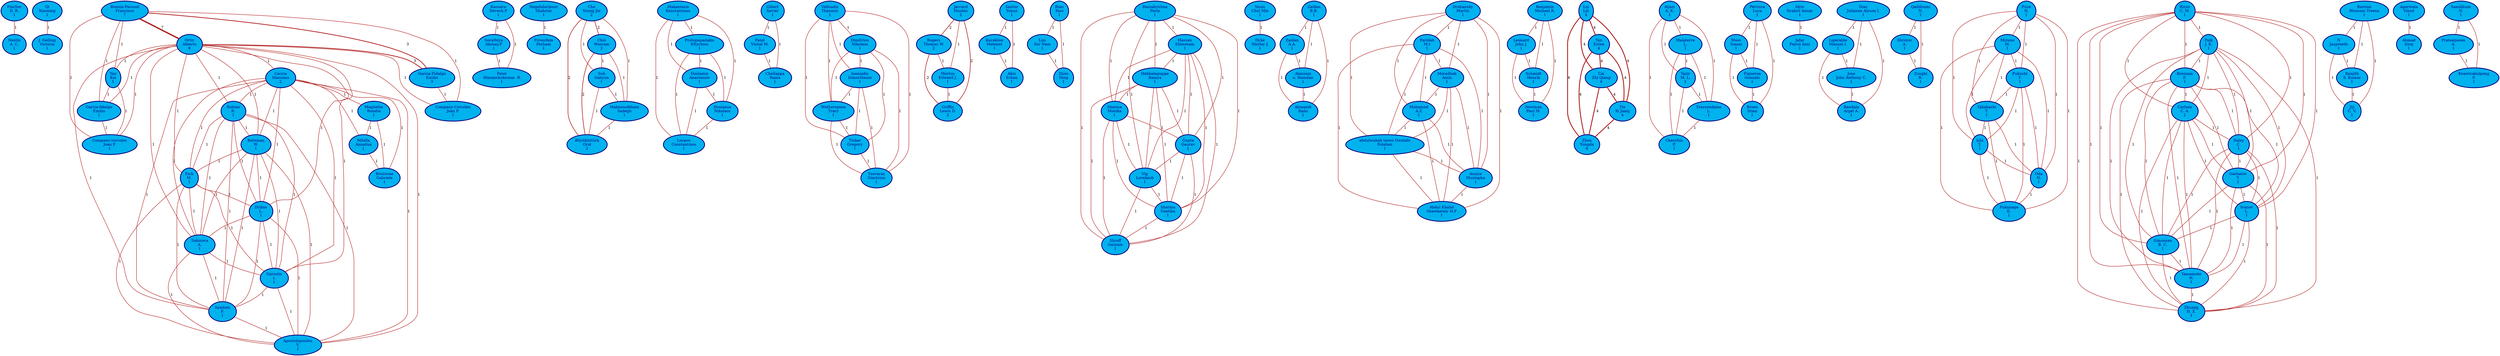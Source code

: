 graph "" {
	graph [colorscheme=X11,
		splines=True,
		style=filled
	];
	node [color=navy,
		fillcolor=deepskyblue2,
		fontcolor=navy,
		label="\N",
		penwidth=3,
		style=filled
	];
	1	 [label="Fincher&#92;nD. R.&#92;n1"];
	2	 [label="Nestle&#92;nA. C.&#92;n1"];
	1 -- 2	 [color=firebrick,
		dir=none,
		label=1,
		penwidth=1.5714285714285714,
		weigth=1];
	3	 [label="Qi&#92;nXiaoning&#92;n1"];
	4	 [label="J. Gelling&#92;nVictoria&#92;n1"];
	3 -- 4	 [color=firebrick,
		dir=none,
		label=1,
		penwidth=1.5714285714285714,
		weigth=1];
	5	 [label="Bonnin-Pascual&#92;nFrancisco&#92;n7"];
	6	 [label="Ortiz&#92;nAlberto&#92;n8"];
	5 -- 6	 [color=firebrick,
		dir=none,
		label=7,
		penwidth=5.0,
		weigth=7];
	65	 [label="Yao&#92;nKai&#92;n1"];
	5 -- 65	 [color=firebrick,
		dir=none,
		label=1,
		penwidth=1.5714285714285714,
		weigth=1];
	66	 [label="Garcia-fidalgo&#92;nEmilio&#92;n1"];
	5 -- 66	 [color=firebrick,
		dir=none,
		label=1,
		penwidth=1.5714285714285714,
		weigth=1];
	67	 [label="Company-corcoles&#92;nJoan P.&#92;n1"];
	5 -- 67	 [color=firebrick,
		dir=none,
		label=1,
		penwidth=1.5714285714285714,
		weigth=1];
	79	 [label="Garcia-Fidalgo&#92;nEmilio&#92;n3"];
	5 -- 79	 [color=firebrick,
		dir=none,
		label=3,
		penwidth=2.7142857142857144,
		weigth=3];
	80	 [label="Company-Corcoles&#92;nJoan P.&#92;n1"];
	5 -- 80	 [color=firebrick,
		dir=none,
		label=1,
		penwidth=1.5714285714285714,
		weigth=1];
	10	 [label="Caccia&#92;nMassimo&#92;n2"];
	6 -- 10	 [color=firebrick,
		dir=none,
		label=1,
		penwidth=1.5714285714285714,
		weigth=1];
	11	 [label="Robino&#92;nR.&#92;n1"];
	6 -- 11	 [color=firebrick,
		dir=none,
		label=1,
		penwidth=1.5714285714285714,
		weigth=1];
	12	 [label="Bateman&#92;nW.&#92;n1"];
	6 -- 12	 [color=firebrick,
		dir=none,
		label=1,
		penwidth=1.5714285714285714,
		weigth=1];
	13	 [label="Eich&#92;nM.&#92;n1"];
	6 -- 13	 [color=firebrick,
		dir=none,
		label=1,
		penwidth=1.5714285714285714,
		weigth=1];
	14	 [label="Drikos&#92;nL.&#92;n1"];
	6 -- 14	 [color=firebrick,
		dir=none,
		label=1,
		penwidth=1.5714285714285714,
		weigth=1];
	15	 [label="Todorova&#92;nA.&#92;n1"];
	6 -- 15	 [color=firebrick,
		dir=none,
		label=1,
		penwidth=1.5714285714285714,
		weigth=1];
	16	 [label="Gaviotis&#92;nI.&#92;n1"];
	6 -- 16	 [color=firebrick,
		dir=none,
		label=1,
		penwidth=1.5714285714285714,
		weigth=1];
	17	 [label="Spadoni&#92;nF.&#92;n1"];
	6 -- 17	 [color=firebrick,
		dir=none,
		label=1,
		penwidth=1.5714285714285714,
		weigth=1];
	18	 [label="Apostolopoulou&#92;nV.&#92;n1"];
	6 -- 18	 [color=firebrick,
		dir=none,
		label=1,
		penwidth=1.5714285714285714,
		weigth=1];
	6 -- 65	 [color=firebrick,
		dir=none,
		label=1,
		penwidth=1.5714285714285714,
		weigth=1];
	6 -- 66	 [color=firebrick,
		dir=none,
		label=1,
		penwidth=1.5714285714285714,
		weigth=1];
	6 -- 67	 [color=firebrick,
		dir=none,
		label=1,
		penwidth=1.5714285714285714,
		weigth=1];
	6 -- 79	 [color=firebrick,
		dir=none,
		label=3,
		penwidth=2.7142857142857144,
		weigth=3];
	6 -- 80	 [color=firebrick,
		dir=none,
		label=1,
		penwidth=1.5714285714285714,
		weigth=1];
	7	 [label="Kansara&#92;nDevesh.P&#92;n1"];
	8	 [label="Sorathiya&#92;nAkshay.P&#92;n1"];
	7 -- 8	 [color=firebrick,
		dir=none,
		label=1,
		penwidth=1.5714285714285714,
		weigth=1];
	9	 [label="Patel&#92;nHimanshukumar .R&#92;n1"];
	7 -- 9	 [color=firebrick,
		dir=none,
		label=1,
		penwidth=1.5714285714285714,
		weigth=1];
	8 -- 9	 [color=firebrick,
		dir=none,
		label=1,
		penwidth=1.5714285714285714,
		weigth=1];
	10 -- 11	 [color=firebrick,
		dir=none,
		label=1,
		penwidth=1.5714285714285714,
		weigth=1];
	10 -- 12	 [color=firebrick,
		dir=none,
		label=1,
		penwidth=1.5714285714285714,
		weigth=1];
	10 -- 13	 [color=firebrick,
		dir=none,
		label=1,
		penwidth=1.5714285714285714,
		weigth=1];
	10 -- 14	 [color=firebrick,
		dir=none,
		label=1,
		penwidth=1.5714285714285714,
		weigth=1];
	10 -- 15	 [color=firebrick,
		dir=none,
		label=1,
		penwidth=1.5714285714285714,
		weigth=1];
	10 -- 16	 [color=firebrick,
		dir=none,
		label=1,
		penwidth=1.5714285714285714,
		weigth=1];
	10 -- 17	 [color=firebrick,
		dir=none,
		label=1,
		penwidth=1.5714285714285714,
		weigth=1];
	10 -- 18	 [color=firebrick,
		dir=none,
		label=1,
		penwidth=1.5714285714285714,
		weigth=1];
	91	 [label="Maglietta&#92;nRosalia&#92;n1"];
	10 -- 91	 [color=firebrick,
		dir=none,
		label=1,
		penwidth=1.5714285714285714,
		weigth=1];
	92	 [label="Milella&#92;nAnnalisa&#92;n1"];
	10 -- 92	 [color=firebrick,
		dir=none,
		label=1,
		penwidth=1.5714285714285714,
		weigth=1];
	93	 [label="Bruzzone&#92;nGabriele&#92;n1"];
	10 -- 93	 [color=firebrick,
		dir=none,
		label=1,
		penwidth=1.5714285714285714,
		weigth=1];
	11 -- 12	 [color=firebrick,
		dir=none,
		label=1,
		penwidth=1.5714285714285714,
		weigth=1];
	11 -- 13	 [color=firebrick,
		dir=none,
		label=1,
		penwidth=1.5714285714285714,
		weigth=1];
	11 -- 14	 [color=firebrick,
		dir=none,
		label=1,
		penwidth=1.5714285714285714,
		weigth=1];
	11 -- 15	 [color=firebrick,
		dir=none,
		label=1,
		penwidth=1.5714285714285714,
		weigth=1];
	11 -- 16	 [color=firebrick,
		dir=none,
		label=1,
		penwidth=1.5714285714285714,
		weigth=1];
	11 -- 17	 [color=firebrick,
		dir=none,
		label=1,
		penwidth=1.5714285714285714,
		weigth=1];
	11 -- 18	 [color=firebrick,
		dir=none,
		label=1,
		penwidth=1.5714285714285714,
		weigth=1];
	12 -- 13	 [color=firebrick,
		dir=none,
		label=1,
		penwidth=1.5714285714285714,
		weigth=1];
	12 -- 14	 [color=firebrick,
		dir=none,
		label=1,
		penwidth=1.5714285714285714,
		weigth=1];
	12 -- 15	 [color=firebrick,
		dir=none,
		label=1,
		penwidth=1.5714285714285714,
		weigth=1];
	12 -- 16	 [color=firebrick,
		dir=none,
		label=1,
		penwidth=1.5714285714285714,
		weigth=1];
	12 -- 17	 [color=firebrick,
		dir=none,
		label=1,
		penwidth=1.5714285714285714,
		weigth=1];
	12 -- 18	 [color=firebrick,
		dir=none,
		label=1,
		penwidth=1.5714285714285714,
		weigth=1];
	13 -- 14	 [color=firebrick,
		dir=none,
		label=1,
		penwidth=1.5714285714285714,
		weigth=1];
	13 -- 15	 [color=firebrick,
		dir=none,
		label=1,
		penwidth=1.5714285714285714,
		weigth=1];
	13 -- 16	 [color=firebrick,
		dir=none,
		label=1,
		penwidth=1.5714285714285714,
		weigth=1];
	13 -- 17	 [color=firebrick,
		dir=none,
		label=1,
		penwidth=1.5714285714285714,
		weigth=1];
	13 -- 18	 [color=firebrick,
		dir=none,
		label=1,
		penwidth=1.5714285714285714,
		weigth=1];
	14 -- 15	 [color=firebrick,
		dir=none,
		label=1,
		penwidth=1.5714285714285714,
		weigth=1];
	14 -- 16	 [color=firebrick,
		dir=none,
		label=1,
		penwidth=1.5714285714285714,
		weigth=1];
	14 -- 17	 [color=firebrick,
		dir=none,
		label=1,
		penwidth=1.5714285714285714,
		weigth=1];
	14 -- 18	 [color=firebrick,
		dir=none,
		label=1,
		penwidth=1.5714285714285714,
		weigth=1];
	15 -- 16	 [color=firebrick,
		dir=none,
		label=1,
		penwidth=1.5714285714285714,
		weigth=1];
	15 -- 17	 [color=firebrick,
		dir=none,
		label=1,
		penwidth=1.5714285714285714,
		weigth=1];
	15 -- 18	 [color=firebrick,
		dir=none,
		label=1,
		penwidth=1.5714285714285714,
		weigth=1];
	16 -- 17	 [color=firebrick,
		dir=none,
		label=1,
		penwidth=1.5714285714285714,
		weigth=1];
	16 -- 18	 [color=firebrick,
		dir=none,
		label=1,
		penwidth=1.5714285714285714,
		weigth=1];
	17 -- 18	 [color=firebrick,
		dir=none,
		label=1,
		penwidth=1.5714285714285714,
		weigth=1];
	19	 [label="Negahdaripour&#92;nShahriar&#92;n1"];
	20	 [label="Firoozfam&#92;nPezham&#92;n1"];
	19 -- 20	 [color=firebrick,
		dir=none,
		label=1,
		penwidth=1.5714285714285714,
		weigth=1];
	21	 [label="Cha&#92;nYoung Jin&#92;n2"];
	22	 [label="Choi&#92;nWooram&#92;n2"];
	21 -- 22	 [color=firebrick,
		dir=none,
		label=2,
		penwidth=2.142857142857143,
		weigth=2];
	23	 [label="Suh&#92;nGahyun&#92;n1"];
	21 -- 23	 [color=firebrick,
		dir=none,
		label=1,
		penwidth=1.5714285714285714,
		weigth=1];
	24	 [label="Mahmoudkhani&#92;nSadegh&#92;n1"];
	21 -- 24	 [color=firebrick,
		dir=none,
		label=1,
		penwidth=1.5714285714285714,
		weigth=1];
	25	 [label="Büyüköztürk&#92;nOral&#92;n2"];
	21 -- 25	 [color=firebrick,
		dir=none,
		label=2,
		penwidth=2.142857142857143,
		weigth=2];
	22 -- 23	 [color=firebrick,
		dir=none,
		label=1,
		penwidth=1.5714285714285714,
		weigth=1];
	22 -- 24	 [color=firebrick,
		dir=none,
		label=1,
		penwidth=1.5714285714285714,
		weigth=1];
	22 -- 25	 [color=firebrick,
		dir=none,
		label=2,
		penwidth=2.142857142857143,
		weigth=2];
	23 -- 24	 [color=firebrick,
		dir=none,
		label=1,
		penwidth=1.5714285714285714,
		weigth=1];
	23 -- 25	 [color=firebrick,
		dir=none,
		label=1,
		penwidth=1.5714285714285714,
		weigth=1];
	24 -- 25	 [color=firebrick,
		dir=none,
		label=1,
		penwidth=1.5714285714285714,
		weigth=1];
	26	 [label="Makantasis&#92;nKonstantinos&#92;n1"];
	27	 [label="Protopapadakis&#92;nEftychios&#92;n1"];
	26 -- 27	 [color=firebrick,
		dir=none,
		label=1,
		penwidth=1.5714285714285714,
		weigth=1];
	28	 [label="Doulamis&#92;nAnastasios&#92;n1"];
	26 -- 28	 [color=firebrick,
		dir=none,
		label=1,
		penwidth=1.5714285714285714,
		weigth=1];
	29	 [label="Doulamis&#92;nNikolaos&#92;n1"];
	26 -- 29	 [color=firebrick,
		dir=none,
		label=1,
		penwidth=1.5714285714285714,
		weigth=1];
	30	 [label="Loupos&#92;nConstantinos&#92;n1"];
	26 -- 30	 [color=firebrick,
		dir=none,
		label=1,
		penwidth=1.5714285714285714,
		weigth=1];
	27 -- 28	 [color=firebrick,
		dir=none,
		label=1,
		penwidth=1.5714285714285714,
		weigth=1];
	27 -- 29	 [color=firebrick,
		dir=none,
		label=1,
		penwidth=1.5714285714285714,
		weigth=1];
	27 -- 30	 [color=firebrick,
		dir=none,
		label=1,
		penwidth=1.5714285714285714,
		weigth=1];
	28 -- 29	 [color=firebrick,
		dir=none,
		label=1,
		penwidth=1.5714285714285714,
		weigth=1];
	28 -- 30	 [color=firebrick,
		dir=none,
		label=1,
		penwidth=1.5714285714285714,
		weigth=1];
	29 -- 30	 [color=firebrick,
		dir=none,
		label=1,
		penwidth=1.5714285714285714,
		weigth=1];
	31	 [label="Gibert&#92;nXavier&#92;n1"];
	32	 [label="Patel&#92;nVishal M.&#92;n1"];
	31 -- 32	 [color=firebrick,
		dir=none,
		label=1,
		penwidth=1.5714285714285714,
		weigth=1];
	33	 [label="Chellappa&#92;nRama&#92;n1"];
	31 -- 33	 [color=firebrick,
		dir=none,
		label=1,
		penwidth=1.5714285714285714,
		weigth=1];
	32 -- 33	 [color=firebrick,
		dir=none,
		label=1,
		penwidth=1.5714285714285714,
		weigth=1];
	34	 [label="Vafeiadis&#92;nThanasis&#92;n1"];
	35	 [label="Dimitriou&#92;nNikolaos&#92;n1"];
	34 -- 35	 [color=firebrick,
		dir=none,
		label=1,
		penwidth=1.5714285714285714,
		weigth=1];
	36	 [label="Ioannidis&#92;nDimosthenis&#92;n1"];
	34 -- 36	 [color=firebrick,
		dir=none,
		label=1,
		penwidth=1.5714285714285714,
		weigth=1];
	37	 [label="Wotherspoon&#92;nTracy&#92;n1"];
	34 -- 37	 [color=firebrick,
		dir=none,
		label=1,
		penwidth=1.5714285714285714,
		weigth=1];
	38	 [label="Tinker&#92;nGregory&#92;n1"];
	34 -- 38	 [color=firebrick,
		dir=none,
		label=1,
		penwidth=1.5714285714285714,
		weigth=1];
	39	 [label="Tzovaras&#92;nDimitrios&#92;n1"];
	34 -- 39	 [color=firebrick,
		dir=none,
		label=1,
		penwidth=1.5714285714285714,
		weigth=1];
	35 -- 36	 [color=firebrick,
		dir=none,
		label=1,
		penwidth=1.5714285714285714,
		weigth=1];
	35 -- 37	 [color=firebrick,
		dir=none,
		label=1,
		penwidth=1.5714285714285714,
		weigth=1];
	35 -- 38	 [color=firebrick,
		dir=none,
		label=1,
		penwidth=1.5714285714285714,
		weigth=1];
	35 -- 39	 [color=firebrick,
		dir=none,
		label=1,
		penwidth=1.5714285714285714,
		weigth=1];
	36 -- 37	 [color=firebrick,
		dir=none,
		label=1,
		penwidth=1.5714285714285714,
		weigth=1];
	36 -- 38	 [color=firebrick,
		dir=none,
		label=1,
		penwidth=1.5714285714285714,
		weigth=1];
	36 -- 39	 [color=firebrick,
		dir=none,
		label=1,
		penwidth=1.5714285714285714,
		weigth=1];
	37 -- 38	 [color=firebrick,
		dir=none,
		label=1,
		penwidth=1.5714285714285714,
		weigth=1];
	37 -- 39	 [color=firebrick,
		dir=none,
		label=1,
		penwidth=1.5714285714285714,
		weigth=1];
	38 -- 39	 [color=firebrick,
		dir=none,
		label=1,
		penwidth=1.5714285714285714,
		weigth=1];
	40	 [label="Jaccard&#92;nNicolas&#92;n2"];
	41	 [label="Rogers&#92;nThomas W.&#92;n2"];
	40 -- 41	 [color=firebrick,
		dir=none,
		label=2,
		penwidth=2.142857142857143,
		weigth=2];
	42	 [label="Morton&#92;nEdward J.&#92;n1"];
	40 -- 42	 [color=firebrick,
		dir=none,
		label=1,
		penwidth=1.5714285714285714,
		weigth=1];
	43	 [label="Griffin&#92;nLewis D.&#92;n2"];
	40 -- 43	 [color=firebrick,
		dir=none,
		label=2,
		penwidth=2.142857142857143,
		weigth=2];
	41 -- 42	 [color=firebrick,
		dir=none,
		label=1,
		penwidth=1.5714285714285714,
		weigth=1];
	41 -- 43	 [color=firebrick,
		dir=none,
		label=2,
		penwidth=2.142857142857143,
		weigth=2];
	42 -- 43	 [color=firebrick,
		dir=none,
		label=1,
		penwidth=1.5714285714285714,
		weigth=1];
	44	 [label="Santur&#92;nYunus&#92;n1"];
	45	 [label="Karaköse&#92;nMehmet&#92;n1"];
	44 -- 45	 [color=firebrick,
		dir=none,
		label=1,
		penwidth=1.5714285714285714,
		weigth=1];
	46	 [label="Akin&#92;nErhan&#92;n1"];
	44 -- 46	 [color=firebrick,
		dir=none,
		label=1,
		penwidth=1.5714285714285714,
		weigth=1];
	45 -- 46	 [color=firebrick,
		dir=none,
		label=1,
		penwidth=1.5714285714285714,
		weigth=1];
	48	 [label="Bian&#92;nXiao&#92;n1"];
	49	 [label="Lim&#92;nSer Nam&#92;n1"];
	48 -- 49	 [color=firebrick,
		dir=none,
		label=1,
		penwidth=1.5714285714285714,
		weigth=1];
	50	 [label="Zhou&#92;nNing&#92;n1"];
	48 -- 50	 [color=firebrick,
		dir=none,
		label=1,
		penwidth=1.5714285714285714,
		weigth=1];
	49 -- 50	 [color=firebrick,
		dir=none,
		label=1,
		penwidth=1.5714285714285714,
		weigth=1];
	51	 [label="Ramakrishna&#92;nPerla&#92;n1"];
	52	 [label="Hassan&#92;nEhtesham&#92;n1"];
	51 -- 52	 [color=firebrick,
		dir=none,
		label=1,
		penwidth=1.5714285714285714,
		weigth=1];
	53	 [label="Hebbalaguppe&#92;nRamya&#92;n1"];
	51 -- 53	 [color=firebrick,
		dir=none,
		label=1,
		penwidth=1.5714285714285714,
		weigth=1];
	54	 [label="Sharma&#92;nMonika&#92;n1"];
	51 -- 54	 [color=firebrick,
		dir=none,
		label=1,
		penwidth=1.5714285714285714,
		weigth=1];
	55	 [label="Gupta&#92;nGaurav&#92;n1"];
	51 -- 55	 [color=firebrick,
		dir=none,
		label=1,
		penwidth=1.5714285714285714,
		weigth=1];
	56	 [label="Vig&#92;nLovekesh&#92;n1"];
	51 -- 56	 [color=firebrick,
		dir=none,
		label=1,
		penwidth=1.5714285714285714,
		weigth=1];
	57	 [label="Sharma&#92;nGeetika&#92;n1"];
	51 -- 57	 [color=firebrick,
		dir=none,
		label=1,
		penwidth=1.5714285714285714,
		weigth=1];
	58	 [label="Shroff&#92;nGautam&#92;n1"];
	51 -- 58	 [color=firebrick,
		dir=none,
		label=1,
		penwidth=1.5714285714285714,
		weigth=1];
	52 -- 53	 [color=firebrick,
		dir=none,
		label=1,
		penwidth=1.5714285714285714,
		weigth=1];
	52 -- 54	 [color=firebrick,
		dir=none,
		label=1,
		penwidth=1.5714285714285714,
		weigth=1];
	52 -- 55	 [color=firebrick,
		dir=none,
		label=1,
		penwidth=1.5714285714285714,
		weigth=1];
	52 -- 56	 [color=firebrick,
		dir=none,
		label=1,
		penwidth=1.5714285714285714,
		weigth=1];
	52 -- 57	 [color=firebrick,
		dir=none,
		label=1,
		penwidth=1.5714285714285714,
		weigth=1];
	52 -- 58	 [color=firebrick,
		dir=none,
		label=1,
		penwidth=1.5714285714285714,
		weigth=1];
	53 -- 54	 [color=firebrick,
		dir=none,
		label=1,
		penwidth=1.5714285714285714,
		weigth=1];
	53 -- 55	 [color=firebrick,
		dir=none,
		label=1,
		penwidth=1.5714285714285714,
		weigth=1];
	53 -- 56	 [color=firebrick,
		dir=none,
		label=1,
		penwidth=1.5714285714285714,
		weigth=1];
	53 -- 57	 [color=firebrick,
		dir=none,
		label=1,
		penwidth=1.5714285714285714,
		weigth=1];
	53 -- 58	 [color=firebrick,
		dir=none,
		label=1,
		penwidth=1.5714285714285714,
		weigth=1];
	54 -- 55	 [color=firebrick,
		dir=none,
		label=1,
		penwidth=1.5714285714285714,
		weigth=1];
	54 -- 56	 [color=firebrick,
		dir=none,
		label=1,
		penwidth=1.5714285714285714,
		weigth=1];
	54 -- 57	 [color=firebrick,
		dir=none,
		label=1,
		penwidth=1.5714285714285714,
		weigth=1];
	54 -- 58	 [color=firebrick,
		dir=none,
		label=1,
		penwidth=1.5714285714285714,
		weigth=1];
	55 -- 56	 [color=firebrick,
		dir=none,
		label=1,
		penwidth=1.5714285714285714,
		weigth=1];
	55 -- 57	 [color=firebrick,
		dir=none,
		label=1,
		penwidth=1.5714285714285714,
		weigth=1];
	55 -- 58	 [color=firebrick,
		dir=none,
		label=1,
		penwidth=1.5714285714285714,
		weigth=1];
	56 -- 57	 [color=firebrick,
		dir=none,
		label=1,
		penwidth=1.5714285714285714,
		weigth=1];
	56 -- 58	 [color=firebrick,
		dir=none,
		label=1,
		penwidth=1.5714285714285714,
		weigth=1];
	57 -- 58	 [color=firebrick,
		dir=none,
		label=1,
		penwidth=1.5714285714285714,
		weigth=1];
	59	 [label="Yeum&#92;nChul Min&#92;n1"];
	60	 [label="Dyke&#92;nShirley J.&#92;n1"];
	59 -- 60	 [color=firebrick,
		dir=none,
		label=1,
		penwidth=1.5714285714285714,
		weigth=1];
	61	 [label="Zaidan&#92;nB.B.&#92;n1"];
	62	 [label="Zaidan&#92;nA.A.&#92;n1"];
	61 -- 62	 [color=firebrick,
		dir=none,
		label=1,
		penwidth=1.5714285714285714,
		weigth=1];
	63	 [label="Alanzani&#92;no. Hamdan&#92;n1"];
	61 -- 63	 [color=firebrick,
		dir=none,
		label=1,
		penwidth=1.5714285714285714,
		weigth=1];
	64	 [label="Alnaqeib&#92;nRami&#92;n1"];
	61 -- 64	 [color=firebrick,
		dir=none,
		label=1,
		penwidth=1.5714285714285714,
		weigth=1];
	62 -- 63	 [color=firebrick,
		dir=none,
		label=1,
		penwidth=1.5714285714285714,
		weigth=1];
	62 -- 64	 [color=firebrick,
		dir=none,
		label=1,
		penwidth=1.5714285714285714,
		weigth=1];
	63 -- 64	 [color=firebrick,
		dir=none,
		label=1,
		penwidth=1.5714285714285714,
		weigth=1];
	65 -- 66	 [color=firebrick,
		dir=none,
		label=1,
		penwidth=1.5714285714285714,
		weigth=1];
	65 -- 67	 [color=firebrick,
		dir=none,
		label=1,
		penwidth=1.5714285714285714,
		weigth=1];
	66 -- 67	 [color=firebrick,
		dir=none,
		label=1,
		penwidth=1.5714285714285714,
		weigth=1];
	68	 [label="Drahansky&#92;nMartin&#92;n1"];
	69	 [label="Paridah&#92;nM.t&#92;n1"];
	68 -- 69	 [color=firebrick,
		dir=none,
		label=1,
		penwidth=1.5714285714285714,
		weigth=1];
	70	 [label="Moradbak&#92;nAmin&#92;n1"];
	68 -- 70	 [color=firebrick,
		dir=none,
		label=1,
		penwidth=1.5714285714285714,
		weigth=1];
	71	 [label="Mohamed&#92;nA.Z&#92;n1"];
	68 -- 71	 [color=firebrick,
		dir=none,
		label=1,
		penwidth=1.5714285714285714,
		weigth=1];
	72	 [label="abdulwahab taiwo Owolabi&#92;nFolahan&#92;n1"];
	68 -- 72	 [color=firebrick,
		dir=none,
		label=1,
		penwidth=1.5714285714285714,
		weigth=1];
	73	 [label="Asniza&#92;nMustapha&#92;n1"];
	68 -- 73	 [color=firebrick,
		dir=none,
		label=1,
		penwidth=1.5714285714285714,
		weigth=1];
	74	 [label="Abdul Khalid&#92;nShawkataly H.P&#92;n1"];
	68 -- 74	 [color=firebrick,
		dir=none,
		label=1,
		penwidth=1.5714285714285714,
		weigth=1];
	69 -- 70	 [color=firebrick,
		dir=none,
		label=1,
		penwidth=1.5714285714285714,
		weigth=1];
	69 -- 71	 [color=firebrick,
		dir=none,
		label=1,
		penwidth=1.5714285714285714,
		weigth=1];
	69 -- 72	 [color=firebrick,
		dir=none,
		label=1,
		penwidth=1.5714285714285714,
		weigth=1];
	69 -- 73	 [color=firebrick,
		dir=none,
		label=1,
		penwidth=1.5714285714285714,
		weigth=1];
	69 -- 74	 [color=firebrick,
		dir=none,
		label=1,
		penwidth=1.5714285714285714,
		weigth=1];
	70 -- 71	 [color=firebrick,
		dir=none,
		label=1,
		penwidth=1.5714285714285714,
		weigth=1];
	70 -- 72	 [color=firebrick,
		dir=none,
		label=1,
		penwidth=1.5714285714285714,
		weigth=1];
	70 -- 73	 [color=firebrick,
		dir=none,
		label=1,
		penwidth=1.5714285714285714,
		weigth=1];
	70 -- 74	 [color=firebrick,
		dir=none,
		label=1,
		penwidth=1.5714285714285714,
		weigth=1];
	71 -- 72	 [color=firebrick,
		dir=none,
		label=1,
		penwidth=1.5714285714285714,
		weigth=1];
	71 -- 73	 [color=firebrick,
		dir=none,
		label=1,
		penwidth=1.5714285714285714,
		weigth=1];
	71 -- 74	 [color=firebrick,
		dir=none,
		label=1,
		penwidth=1.5714285714285714,
		weigth=1];
	72 -- 73	 [color=firebrick,
		dir=none,
		label=1,
		penwidth=1.5714285714285714,
		weigth=1];
	72 -- 74	 [color=firebrick,
		dir=none,
		label=1,
		penwidth=1.5714285714285714,
		weigth=1];
	73 -- 74	 [color=firebrick,
		dir=none,
		label=1,
		penwidth=1.5714285714285714,
		weigth=1];
	75	 [label="Benjamin&#92;nMichael R.&#92;n1"];
	76	 [label="Leonard&#92;nJohn J.&#92;n1"];
	75 -- 76	 [color=firebrick,
		dir=none,
		label=1,
		penwidth=1.5714285714285714,
		weigth=1];
	77	 [label="Schmidt&#92;nHenrik&#92;n1"];
	75 -- 77	 [color=firebrick,
		dir=none,
		label=1,
		penwidth=1.5714285714285714,
		weigth=1];
	78	 [label="Newman&#92;nPaul M.&#92;n1"];
	75 -- 78	 [color=firebrick,
		dir=none,
		label=1,
		penwidth=1.5714285714285714,
		weigth=1];
	76 -- 77	 [color=firebrick,
		dir=none,
		label=1,
		penwidth=1.5714285714285714,
		weigth=1];
	76 -- 78	 [color=firebrick,
		dir=none,
		label=1,
		penwidth=1.5714285714285714,
		weigth=1];
	77 -- 78	 [color=firebrick,
		dir=none,
		label=1,
		penwidth=1.5714285714285714,
		weigth=1];
	79 -- 80	 [color=firebrick,
		dir=none,
		label=1,
		penwidth=1.5714285714285714,
		weigth=1];
	81	 [label="Liu&#92;nLili&#92;n4"];
	82	 [label="Tan&#92;nEstee&#92;n4"];
	81 -- 82	 [color=firebrick,
		dir=none,
		label=4,
		penwidth=3.2857142857142856,
		weigth=4];
	83	 [label="Cai&#92;nZhi Qiang&#92;n4"];
	81 -- 83	 [color=firebrick,
		dir=none,
		label=4,
		penwidth=3.2857142857142856,
		weigth=4];
	84	 [label="Yin&#92;nXi Jiang&#92;n4"];
	81 -- 84	 [color=firebrick,
		dir=none,
		label=4,
		penwidth=3.2857142857142856,
		weigth=4];
	85	 [label="Zhen&#92;nYongda&#92;n4"];
	81 -- 85	 [color=firebrick,
		dir=none,
		label=4,
		penwidth=3.2857142857142856,
		weigth=4];
	82 -- 83	 [color=firebrick,
		dir=none,
		label=4,
		penwidth=3.2857142857142856,
		weigth=4];
	82 -- 84	 [color=firebrick,
		dir=none,
		label=4,
		penwidth=3.2857142857142856,
		weigth=4];
	82 -- 85	 [color=firebrick,
		dir=none,
		label=4,
		penwidth=3.2857142857142856,
		weigth=4];
	83 -- 84	 [color=firebrick,
		dir=none,
		label=4,
		penwidth=3.2857142857142856,
		weigth=4];
	83 -- 85	 [color=firebrick,
		dir=none,
		label=4,
		penwidth=3.2857142857142856,
		weigth=4];
	84 -- 85	 [color=firebrick,
		dir=none,
		label=4,
		penwidth=3.2857142857142856,
		weigth=4];
	86	 [label="Aijazi&#92;nA. K.&#92;n1"];
	87	 [label="Malaterre&#92;nL.&#92;n1"];
	86 -- 87	 [color=firebrick,
		dir=none,
		label=1,
		penwidth=1.5714285714285714,
		weigth=1];
	88	 [label="Tazir&#92;nM. L.&#92;n1"];
	86 -- 88	 [color=firebrick,
		dir=none,
		label=1,
		penwidth=1.5714285714285714,
		weigth=1];
	89	 [label="Trassoudaine&#92;nL.&#92;n1"];
	86 -- 89	 [color=firebrick,
		dir=none,
		label=1,
		penwidth=1.5714285714285714,
		weigth=1];
	90	 [label="Checchin&#92;nP.&#92;n1"];
	86 -- 90	 [color=firebrick,
		dir=none,
		label=1,
		penwidth=1.5714285714285714,
		weigth=1];
	87 -- 88	 [color=firebrick,
		dir=none,
		label=1,
		penwidth=1.5714285714285714,
		weigth=1];
	87 -- 89	 [color=firebrick,
		dir=none,
		label=1,
		penwidth=1.5714285714285714,
		weigth=1];
	87 -- 90	 [color=firebrick,
		dir=none,
		label=1,
		penwidth=1.5714285714285714,
		weigth=1];
	88 -- 89	 [color=firebrick,
		dir=none,
		label=1,
		penwidth=1.5714285714285714,
		weigth=1];
	88 -- 90	 [color=firebrick,
		dir=none,
		label=1,
		penwidth=1.5714285714285714,
		weigth=1];
	89 -- 90	 [color=firebrick,
		dir=none,
		label=1,
		penwidth=1.5714285714285714,
		weigth=1];
	91 -- 92	 [color=firebrick,
		dir=none,
		label=1,
		penwidth=1.5714285714285714,
		weigth=1];
	91 -- 93	 [color=firebrick,
		dir=none,
		label=1,
		penwidth=1.5714285714285714,
		weigth=1];
	92 -- 93	 [color=firebrick,
		dir=none,
		label=1,
		penwidth=1.5714285714285714,
		weigth=1];
	94	 [label="Petricca&#92;nLuca&#92;n1"];
	95	 [label="Moss&#92;nTomas&#92;n1"];
	94 -- 95	 [color=firebrick,
		dir=none,
		label=1,
		penwidth=1.5714285714285714,
		weigth=1];
	96	 [label="Figueroa&#92;nGonzalo&#92;n1"];
	94 -- 96	 [color=firebrick,
		dir=none,
		label=1,
		penwidth=1.5714285714285714,
		weigth=1];
	97	 [label="Broen&#92;nStian&#92;n1"];
	94 -- 97	 [color=firebrick,
		dir=none,
		label=1,
		penwidth=1.5714285714285714,
		weigth=1];
	95 -- 96	 [color=firebrick,
		dir=none,
		label=1,
		penwidth=1.5714285714285714,
		weigth=1];
	95 -- 97	 [color=firebrick,
		dir=none,
		label=1,
		penwidth=1.5714285714285714,
		weigth=1];
	96 -- 97	 [color=firebrick,
		dir=none,
		label=1,
		penwidth=1.5714285714285714,
		weigth=1];
	98	 [label="Idris&#92;nSyahril Anuar&#92;n1"];
	99	 [label="Jafar&#92;nFairul Azni&#92;n1"];
	98 -- 99	 [color=firebrick,
		dir=none,
		label=1,
		penwidth=1.5714285714285714,
		weigth=1];
	100	 [label="Diaz&#92;nJulianne Alyson I.&#92;n1"];
	101	 [label="Ligeralde&#92;nManuel I.&#92;n1"];
	100 -- 101	 [color=firebrick,
		dir=none,
		label=1,
		penwidth=1.5714285714285714,
		weigth=1];
	102	 [label="Jose&#92;nJohn Anthony C.&#92;n1"];
	100 -- 102	 [color=firebrick,
		dir=none,
		label=1,
		penwidth=1.5714285714285714,
		weigth=1];
	103	 [label="Bandala&#92;nArgel A.&#92;n1"];
	100 -- 103	 [color=firebrick,
		dir=none,
		label=1,
		penwidth=1.5714285714285714,
		weigth=1];
	101 -- 102	 [color=firebrick,
		dir=none,
		label=1,
		penwidth=1.5714285714285714,
		weigth=1];
	101 -- 103	 [color=firebrick,
		dir=none,
		label=1,
		penwidth=1.5714285714285714,
		weigth=1];
	102 -- 103	 [color=firebrick,
		dir=none,
		label=1,
		penwidth=1.5714285714285714,
		weigth=1];
	104	 [label="Qaddoumi&#92;nN.&#92;n1"];
	105	 [label="Shroyer&#92;nA.&#92;n1"];
	104 -- 105	 [color=firebrick,
		dir=none,
		label=1,
		penwidth=1.5714285714285714,
		weigth=1];
	106	 [label="Zoughi&#92;nR.&#92;n1"];
	104 -- 106	 [color=firebrick,
		dir=none,
		label=1,
		penwidth=1.5714285714285714,
		weigth=1];
	105 -- 106	 [color=firebrick,
		dir=none,
		label=1,
		penwidth=1.5714285714285714,
		weigth=1];
	108	 [label="Fuse&#92;nN.&#92;n1"];
	109	 [label="Mizuno&#92;nM.&#92;n1"];
	108 -- 109	 [color=firebrick,
		dir=none,
		label=1,
		penwidth=1.5714285714285714,
		weigth=1];
	110	 [label="Fukuchi&#92;nT.&#92;n1"];
	108 -- 110	 [color=firebrick,
		dir=none,
		label=1,
		penwidth=1.5714285714285714,
		weigth=1];
	111	 [label="Takahashi&#92;nT.&#92;n1"];
	108 -- 111	 [color=firebrick,
		dir=none,
		label=1,
		penwidth=1.5714285714285714,
		weigth=1];
	112	 [label="Ishi&#92;nT.&#92;n1"];
	108 -- 112	 [color=firebrick,
		dir=none,
		label=1,
		penwidth=1.5714285714285714,
		weigth=1];
	113	 [label="Oda&#92;nN.&#92;n1"];
	108 -- 113	 [color=firebrick,
		dir=none,
		label=1,
		penwidth=1.5714285714285714,
		weigth=1];
	114	 [label="Fukunaga&#92;nK.&#92;n1"];
	108 -- 114	 [color=firebrick,
		dir=none,
		label=1,
		penwidth=1.5714285714285714,
		weigth=1];
	109 -- 110	 [color=firebrick,
		dir=none,
		label=1,
		penwidth=1.5714285714285714,
		weigth=1];
	109 -- 111	 [color=firebrick,
		dir=none,
		label=1,
		penwidth=1.5714285714285714,
		weigth=1];
	109 -- 112	 [color=firebrick,
		dir=none,
		label=1,
		penwidth=1.5714285714285714,
		weigth=1];
	109 -- 113	 [color=firebrick,
		dir=none,
		label=1,
		penwidth=1.5714285714285714,
		weigth=1];
	109 -- 114	 [color=firebrick,
		dir=none,
		label=1,
		penwidth=1.5714285714285714,
		weigth=1];
	110 -- 111	 [color=firebrick,
		dir=none,
		label=1,
		penwidth=1.5714285714285714,
		weigth=1];
	110 -- 112	 [color=firebrick,
		dir=none,
		label=1,
		penwidth=1.5714285714285714,
		weigth=1];
	110 -- 113	 [color=firebrick,
		dir=none,
		label=1,
		penwidth=1.5714285714285714,
		weigth=1];
	110 -- 114	 [color=firebrick,
		dir=none,
		label=1,
		penwidth=1.5714285714285714,
		weigth=1];
	111 -- 112	 [color=firebrick,
		dir=none,
		label=1,
		penwidth=1.5714285714285714,
		weigth=1];
	111 -- 113	 [color=firebrick,
		dir=none,
		label=1,
		penwidth=1.5714285714285714,
		weigth=1];
	111 -- 114	 [color=firebrick,
		dir=none,
		label=1,
		penwidth=1.5714285714285714,
		weigth=1];
	112 -- 113	 [color=firebrick,
		dir=none,
		label=1,
		penwidth=1.5714285714285714,
		weigth=1];
	112 -- 114	 [color=firebrick,
		dir=none,
		label=1,
		penwidth=1.5714285714285714,
		weigth=1];
	113 -- 114	 [color=firebrick,
		dir=none,
		label=1,
		penwidth=1.5714285714285714,
		weigth=1];
	115	 [label="Rizzo&#92;nC. M.&#92;n1"];
	116	 [label="Paik&#92;nJ. K.&#92;n1"];
	115 -- 116	 [color=firebrick,
		dir=none,
		label=1,
		penwidth=1.5714285714285714,
		weigth=1];
	117	 [label="Brennan&#92;nF.&#92;n1"];
	115 -- 117	 [color=firebrick,
		dir=none,
		label=1,
		penwidth=1.5714285714285714,
		weigth=1];
	118	 [label="Carlsen&#92;nC. A.&#92;n1"];
	115 -- 118	 [color=firebrick,
		dir=none,
		label=1,
		penwidth=1.5714285714285714,
		weigth=1];
	119	 [label="Daley&#92;nC.&#92;n1"];
	115 -- 119	 [color=firebrick,
		dir=none,
		label=1,
		penwidth=1.5714285714285714,
		weigth=1];
	120	 [label="Garbatov&#92;nY.&#92;n1"];
	115 -- 120	 [color=firebrick,
		dir=none,
		label=1,
		penwidth=1.5714285714285714,
		weigth=1];
	121	 [label="Ivanov&#92;nL.&#92;n1"];
	115 -- 121	 [color=firebrick,
		dir=none,
		label=1,
		penwidth=1.5714285714285714,
		weigth=1];
	122	 [label="Simonsen&#92;nB. C.&#92;n1"];
	115 -- 122	 [color=firebrick,
		dir=none,
		label=1,
		penwidth=1.5714285714285714,
		weigth=1];
	123	 [label="Yamamoto&#92;nN.&#92;n1"];
	115 -- 123	 [color=firebrick,
		dir=none,
		label=1,
		penwidth=1.5714285714285714,
		weigth=1];
	124	 [label="Zhuang&#92;nH. Z.&#92;n1"];
	115 -- 124	 [color=firebrick,
		dir=none,
		label=1,
		penwidth=1.5714285714285714,
		weigth=1];
	116 -- 117	 [color=firebrick,
		dir=none,
		label=1,
		penwidth=1.5714285714285714,
		weigth=1];
	116 -- 118	 [color=firebrick,
		dir=none,
		label=1,
		penwidth=1.5714285714285714,
		weigth=1];
	116 -- 119	 [color=firebrick,
		dir=none,
		label=1,
		penwidth=1.5714285714285714,
		weigth=1];
	116 -- 120	 [color=firebrick,
		dir=none,
		label=1,
		penwidth=1.5714285714285714,
		weigth=1];
	116 -- 121	 [color=firebrick,
		dir=none,
		label=1,
		penwidth=1.5714285714285714,
		weigth=1];
	116 -- 122	 [color=firebrick,
		dir=none,
		label=1,
		penwidth=1.5714285714285714,
		weigth=1];
	116 -- 123	 [color=firebrick,
		dir=none,
		label=1,
		penwidth=1.5714285714285714,
		weigth=1];
	116 -- 124	 [color=firebrick,
		dir=none,
		label=1,
		penwidth=1.5714285714285714,
		weigth=1];
	117 -- 118	 [color=firebrick,
		dir=none,
		label=1,
		penwidth=1.5714285714285714,
		weigth=1];
	117 -- 119	 [color=firebrick,
		dir=none,
		label=1,
		penwidth=1.5714285714285714,
		weigth=1];
	117 -- 120	 [color=firebrick,
		dir=none,
		label=1,
		penwidth=1.5714285714285714,
		weigth=1];
	117 -- 121	 [color=firebrick,
		dir=none,
		label=1,
		penwidth=1.5714285714285714,
		weigth=1];
	117 -- 122	 [color=firebrick,
		dir=none,
		label=1,
		penwidth=1.5714285714285714,
		weigth=1];
	117 -- 123	 [color=firebrick,
		dir=none,
		label=1,
		penwidth=1.5714285714285714,
		weigth=1];
	117 -- 124	 [color=firebrick,
		dir=none,
		label=1,
		penwidth=1.5714285714285714,
		weigth=1];
	118 -- 119	 [color=firebrick,
		dir=none,
		label=1,
		penwidth=1.5714285714285714,
		weigth=1];
	118 -- 120	 [color=firebrick,
		dir=none,
		label=1,
		penwidth=1.5714285714285714,
		weigth=1];
	118 -- 121	 [color=firebrick,
		dir=none,
		label=1,
		penwidth=1.5714285714285714,
		weigth=1];
	118 -- 122	 [color=firebrick,
		dir=none,
		label=1,
		penwidth=1.5714285714285714,
		weigth=1];
	118 -- 123	 [color=firebrick,
		dir=none,
		label=1,
		penwidth=1.5714285714285714,
		weigth=1];
	118 -- 124	 [color=firebrick,
		dir=none,
		label=1,
		penwidth=1.5714285714285714,
		weigth=1];
	119 -- 120	 [color=firebrick,
		dir=none,
		label=1,
		penwidth=1.5714285714285714,
		weigth=1];
	119 -- 121	 [color=firebrick,
		dir=none,
		label=1,
		penwidth=1.5714285714285714,
		weigth=1];
	119 -- 122	 [color=firebrick,
		dir=none,
		label=1,
		penwidth=1.5714285714285714,
		weigth=1];
	119 -- 123	 [color=firebrick,
		dir=none,
		label=1,
		penwidth=1.5714285714285714,
		weigth=1];
	119 -- 124	 [color=firebrick,
		dir=none,
		label=1,
		penwidth=1.5714285714285714,
		weigth=1];
	120 -- 121	 [color=firebrick,
		dir=none,
		label=1,
		penwidth=1.5714285714285714,
		weigth=1];
	120 -- 122	 [color=firebrick,
		dir=none,
		label=1,
		penwidth=1.5714285714285714,
		weigth=1];
	120 -- 123	 [color=firebrick,
		dir=none,
		label=1,
		penwidth=1.5714285714285714,
		weigth=1];
	120 -- 124	 [color=firebrick,
		dir=none,
		label=1,
		penwidth=1.5714285714285714,
		weigth=1];
	121 -- 122	 [color=firebrick,
		dir=none,
		label=1,
		penwidth=1.5714285714285714,
		weigth=1];
	121 -- 123	 [color=firebrick,
		dir=none,
		label=1,
		penwidth=1.5714285714285714,
		weigth=1];
	121 -- 124	 [color=firebrick,
		dir=none,
		label=1,
		penwidth=1.5714285714285714,
		weigth=1];
	122 -- 123	 [color=firebrick,
		dir=none,
		label=1,
		penwidth=1.5714285714285714,
		weigth=1];
	122 -- 124	 [color=firebrick,
		dir=none,
		label=1,
		penwidth=1.5714285714285714,
		weigth=1];
	123 -- 124	 [color=firebrick,
		dir=none,
		label=1,
		penwidth=1.5714285714285714,
		weigth=1];
	125	 [label="Bastian&#92;nBlossom Treesa&#92;n1"];
	126	 [label="N&#92;nJaspreeth&#92;n1"];
	125 -- 126	 [color=firebrick,
		dir=none,
		label=1,
		penwidth=1.5714285714285714,
		weigth=1];
	127	 [label="Ranjith&#92;nS. Kumar&#92;n1"];
	125 -- 127	 [color=firebrick,
		dir=none,
		label=1,
		penwidth=1.5714285714285714,
		weigth=1];
	128	 [label="Jiji&#92;nC. V.&#92;n1"];
	125 -- 128	 [color=firebrick,
		dir=none,
		label=1,
		penwidth=1.5714285714285714,
		weigth=1];
	126 -- 127	 [color=firebrick,
		dir=none,
		label=1,
		penwidth=1.5714285714285714,
		weigth=1];
	126 -- 128	 [color=firebrick,
		dir=none,
		label=1,
		penwidth=1.5714285714285714,
		weigth=1];
	127 -- 128	 [color=firebrick,
		dir=none,
		label=1,
		penwidth=1.5714285714285714,
		weigth=1];
	129	 [label="Agarwala&#92;nVinod&#92;n1"];
	130	 [label="Ahmad&#92;nSiraj&#92;n1"];
	129 -- 130	 [color=firebrick,
		dir=none,
		label=1,
		penwidth=1.5714285714285714,
		weigth=1];
	131	 [label="Saenkhum&#92;nN.&#92;n1"];
	132	 [label="Prateepasen&#92;nA.&#92;n1"];
	131 -- 132	 [color=firebrick,
		dir=none,
		label=1,
		penwidth=1.5714285714285714,
		weigth=1];
	133	 [label="Keawtrakulpong&#92;nP.&#92;n1"];
	131 -- 133	 [color=firebrick,
		dir=none,
		label=1,
		penwidth=1.5714285714285714,
		weigth=1];
	132 -- 133	 [color=firebrick,
		dir=none,
		label=1,
		penwidth=1.5714285714285714,
		weigth=1];
}
